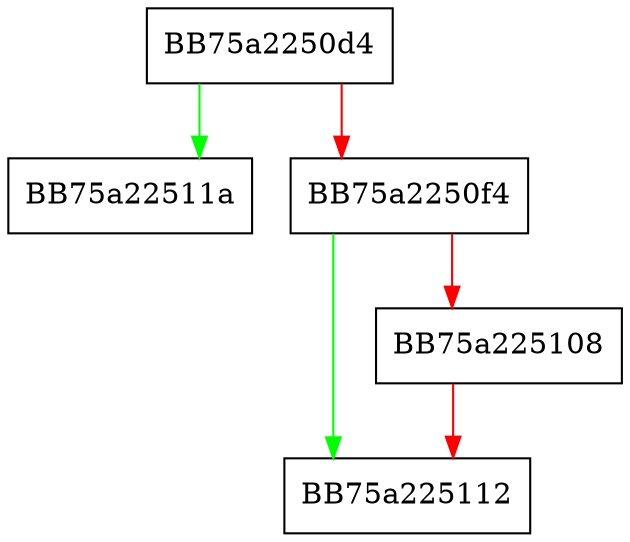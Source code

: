digraph push_ppid_as_string {
  node [shape="box"];
  graph [splines=ortho];
  BB75a2250d4 -> BB75a22511a [color="green"];
  BB75a2250d4 -> BB75a2250f4 [color="red"];
  BB75a2250f4 -> BB75a225112 [color="green"];
  BB75a2250f4 -> BB75a225108 [color="red"];
  BB75a225108 -> BB75a225112 [color="red"];
}